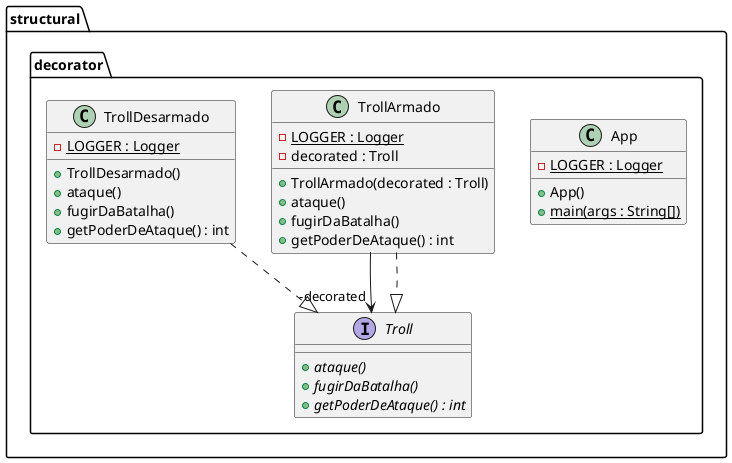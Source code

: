 @startuml
package structural.decorator {
  class App {
    - LOGGER : Logger {static}
    + App()
    + main(args : String[]) {static}
  }
  class TrollArmado {
    - LOGGER : Logger {static}
    - decorated : Troll
    + TrollArmado(decorated : Troll)
    + ataque()
    + fugirDaBatalha()
    + getPoderDeAtaque() : int
  }
  class TrollDesarmado {
    - LOGGER : Logger {static}
    + TrollDesarmado()
    + ataque()
    + fugirDaBatalha()
    + getPoderDeAtaque() : int
  }
  interface Troll {
    + ataque() {abstract}
    + fugirDaBatalha() {abstract}
    + getPoderDeAtaque() : int {abstract}
  }
}
TrollArmado -->  "-decorated" Troll
TrollArmado ..|> Troll 
TrollDesarmado ..|> Troll 
@enduml